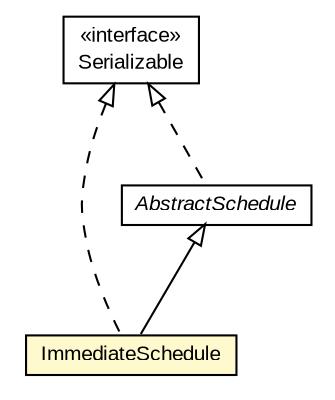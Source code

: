 #!/usr/local/bin/dot
#
# Class diagram 
# Generated by UMLGraph version R5_6-24-gf6e263 (http://www.umlgraph.org/)
#

digraph G {
	edge [fontname="arial",fontsize=10,labelfontname="arial",labelfontsize=10];
	node [fontname="arial",fontsize=10,shape=plaintext];
	nodesep=0.25;
	ranksep=0.5;
	// org.miloss.fgsms.services.interfaces.automatedreportingservice.ImmediateSchedule
	c695662 [label=<<table title="org.miloss.fgsms.services.interfaces.automatedreportingservice.ImmediateSchedule" border="0" cellborder="1" cellspacing="0" cellpadding="2" port="p" bgcolor="lemonChiffon" href="./ImmediateSchedule.html">
		<tr><td><table border="0" cellspacing="0" cellpadding="1">
<tr><td align="center" balign="center"> ImmediateSchedule </td></tr>
		</table></td></tr>
		</table>>, URL="./ImmediateSchedule.html", fontname="arial", fontcolor="black", fontsize=10.0];
	// org.miloss.fgsms.services.interfaces.automatedreportingservice.AbstractSchedule
	c695692 [label=<<table title="org.miloss.fgsms.services.interfaces.automatedreportingservice.AbstractSchedule" border="0" cellborder="1" cellspacing="0" cellpadding="2" port="p" href="./AbstractSchedule.html">
		<tr><td><table border="0" cellspacing="0" cellpadding="1">
<tr><td align="center" balign="center"><font face="arial italic"> AbstractSchedule </font></td></tr>
		</table></td></tr>
		</table>>, URL="./AbstractSchedule.html", fontname="arial", fontcolor="black", fontsize=10.0];
	//org.miloss.fgsms.services.interfaces.automatedreportingservice.ImmediateSchedule extends org.miloss.fgsms.services.interfaces.automatedreportingservice.AbstractSchedule
	c695692:p -> c695662:p [dir=back,arrowtail=empty];
	//org.miloss.fgsms.services.interfaces.automatedreportingservice.ImmediateSchedule implements java.io.Serializable
	c696651:p -> c695662:p [dir=back,arrowtail=empty,style=dashed];
	//org.miloss.fgsms.services.interfaces.automatedreportingservice.AbstractSchedule implements java.io.Serializable
	c696651:p -> c695692:p [dir=back,arrowtail=empty,style=dashed];
	// java.io.Serializable
	c696651 [label=<<table title="java.io.Serializable" border="0" cellborder="1" cellspacing="0" cellpadding="2" port="p" href="http://java.sun.com/j2se/1.4.2/docs/api/java/io/Serializable.html">
		<tr><td><table border="0" cellspacing="0" cellpadding="1">
<tr><td align="center" balign="center"> &#171;interface&#187; </td></tr>
<tr><td align="center" balign="center"> Serializable </td></tr>
		</table></td></tr>
		</table>>, URL="http://java.sun.com/j2se/1.4.2/docs/api/java/io/Serializable.html", fontname="arial", fontcolor="black", fontsize=10.0];
}

